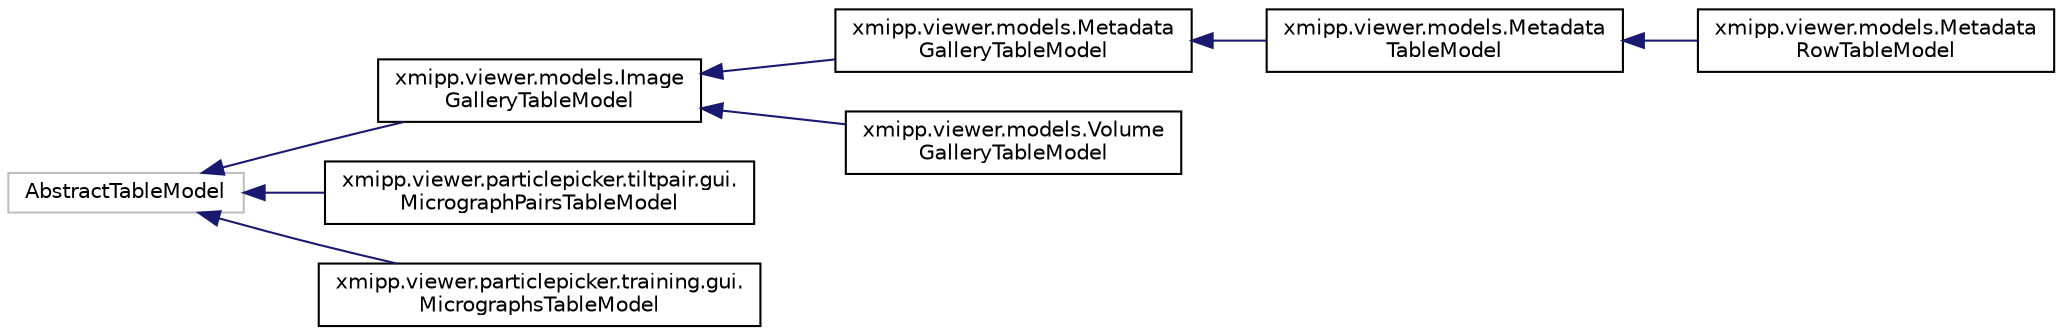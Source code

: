 digraph "Graphical Class Hierarchy"
{
  edge [fontname="Helvetica",fontsize="10",labelfontname="Helvetica",labelfontsize="10"];
  node [fontname="Helvetica",fontsize="10",shape=record];
  rankdir="LR";
  Node253 [label="AbstractTableModel",height=0.2,width=0.4,color="grey75", fillcolor="white", style="filled"];
  Node253 -> Node0 [dir="back",color="midnightblue",fontsize="10",style="solid",fontname="Helvetica"];
  Node0 [label="xmipp.viewer.models.Image\lGalleryTableModel",height=0.2,width=0.4,color="black", fillcolor="white", style="filled",URL="$classxmipp_1_1viewer_1_1models_1_1ImageGalleryTableModel.html"];
  Node0 -> Node1 [dir="back",color="midnightblue",fontsize="10",style="solid",fontname="Helvetica"];
  Node1 [label="xmipp.viewer.models.Metadata\lGalleryTableModel",height=0.2,width=0.4,color="black", fillcolor="white", style="filled",URL="$classxmipp_1_1viewer_1_1models_1_1MetadataGalleryTableModel.html"];
  Node1 -> Node2 [dir="back",color="midnightblue",fontsize="10",style="solid",fontname="Helvetica"];
  Node2 [label="xmipp.viewer.models.Metadata\lTableModel",height=0.2,width=0.4,color="black", fillcolor="white", style="filled",URL="$classxmipp_1_1viewer_1_1models_1_1MetadataTableModel.html"];
  Node2 -> Node3 [dir="back",color="midnightblue",fontsize="10",style="solid",fontname="Helvetica"];
  Node3 [label="xmipp.viewer.models.Metadata\lRowTableModel",height=0.2,width=0.4,color="black", fillcolor="white", style="filled",URL="$classxmipp_1_1viewer_1_1models_1_1MetadataRowTableModel.html"];
  Node0 -> Node4 [dir="back",color="midnightblue",fontsize="10",style="solid",fontname="Helvetica"];
  Node4 [label="xmipp.viewer.models.Volume\lGalleryTableModel",height=0.2,width=0.4,color="black", fillcolor="white", style="filled",URL="$classxmipp_1_1viewer_1_1models_1_1VolumeGalleryTableModel.html"];
  Node253 -> Node259 [dir="back",color="midnightblue",fontsize="10",style="solid",fontname="Helvetica"];
  Node259 [label="xmipp.viewer.particlepicker.tiltpair.gui.\lMicrographPairsTableModel",height=0.2,width=0.4,color="black", fillcolor="white", style="filled",URL="$classxmipp_1_1viewer_1_1particlepicker_1_1tiltpair_1_1gui_1_1MicrographPairsTableModel.html"];
  Node253 -> Node260 [dir="back",color="midnightblue",fontsize="10",style="solid",fontname="Helvetica"];
  Node260 [label="xmipp.viewer.particlepicker.training.gui.\lMicrographsTableModel",height=0.2,width=0.4,color="black", fillcolor="white", style="filled",URL="$classxmipp_1_1viewer_1_1particlepicker_1_1training_1_1gui_1_1MicrographsTableModel.html"];
}

